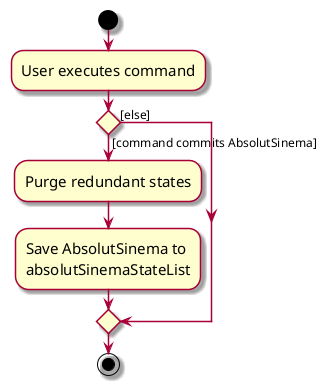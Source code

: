@startuml
skin rose
skinparam ActivityFontSize 15
skinparam ArrowFontSize 12
start
:User executes command;

'Since the beta syntax does not support placing the condition outside the
'diamond we place it as the true branch instead.

if () then ([command commits AbsolutSinema])
    :Purge redundant states;
    :Save AbsolutSinema to
    absolutSinemaStateList;
else ([else])
endif
stop
@enduml
